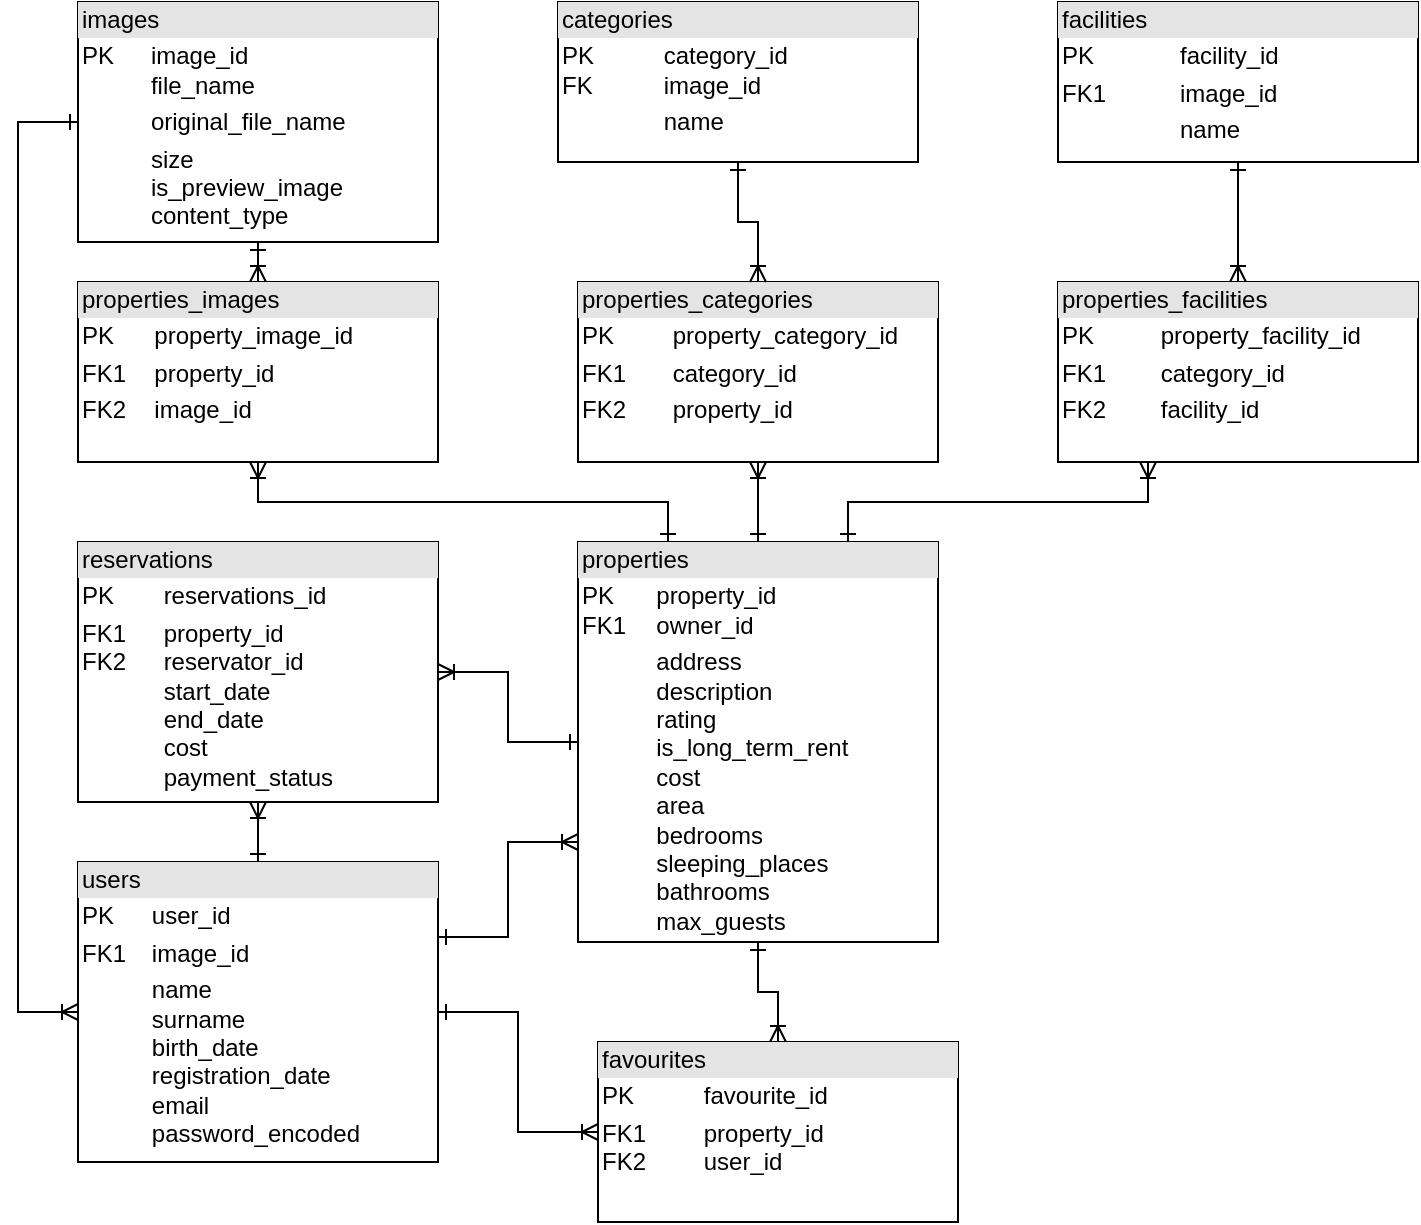<mxfile version="26.1.3">
  <diagram name="Page-1" id="2ca16b54-16f6-2749-3443-fa8db7711227">
    <mxGraphModel grid="1" page="1" gridSize="10" guides="1" tooltips="1" connect="1" arrows="1" fold="1" pageScale="1" pageWidth="1100" pageHeight="850" background="none" math="0" shadow="0">
      <root>
        <mxCell id="0" />
        <mxCell id="1" parent="0" />
        <mxCell id="0GzEdHTrfmN0dgyHRfKl-27" style="edgeStyle=orthogonalEdgeStyle;rounded=0;orthogonalLoop=1;jettySize=auto;html=1;exitX=0.5;exitY=1;exitDx=0;exitDy=0;entryX=0.5;entryY=0;entryDx=0;entryDy=0;strokeColor=default;align=center;verticalAlign=middle;fontFamily=Helvetica;fontSize=11;fontColor=default;labelBackgroundColor=default;startArrow=ERone;startFill=0;endArrow=ERoneToMany;endFill=0;" edge="1" parent="1" source="VwURgWQNsHz8KKrp9PYJ-11" target="0GzEdHTrfmN0dgyHRfKl-7">
          <mxGeometry relative="1" as="geometry" />
        </mxCell>
        <mxCell id="0GzEdHTrfmN0dgyHRfKl-33" style="edgeStyle=orthogonalEdgeStyle;rounded=0;orthogonalLoop=1;jettySize=auto;html=1;exitX=0;exitY=0.5;exitDx=0;exitDy=0;entryX=1;entryY=0.5;entryDx=0;entryDy=0;strokeColor=default;align=center;verticalAlign=middle;fontFamily=Helvetica;fontSize=11;fontColor=default;labelBackgroundColor=default;startArrow=ERone;startFill=0;endArrow=ERoneToMany;endFill=0;" edge="1" parent="1" source="VwURgWQNsHz8KKrp9PYJ-11" target="0GzEdHTrfmN0dgyHRfKl-11">
          <mxGeometry relative="1" as="geometry" />
        </mxCell>
        <mxCell id="0GzEdHTrfmN0dgyHRfKl-34" style="edgeStyle=orthogonalEdgeStyle;rounded=0;orthogonalLoop=1;jettySize=auto;html=1;exitX=0.5;exitY=0;exitDx=0;exitDy=0;entryX=0.5;entryY=1;entryDx=0;entryDy=0;strokeColor=default;align=center;verticalAlign=middle;fontFamily=Helvetica;fontSize=11;fontColor=default;labelBackgroundColor=default;startArrow=ERone;startFill=0;endArrow=ERoneToMany;endFill=0;" edge="1" parent="1" source="VwURgWQNsHz8KKrp9PYJ-11" target="0GzEdHTrfmN0dgyHRfKl-4">
          <mxGeometry relative="1" as="geometry" />
        </mxCell>
        <mxCell id="0GzEdHTrfmN0dgyHRfKl-35" style="edgeStyle=orthogonalEdgeStyle;rounded=0;orthogonalLoop=1;jettySize=auto;html=1;exitX=0.75;exitY=0;exitDx=0;exitDy=0;entryX=0.25;entryY=1;entryDx=0;entryDy=0;strokeColor=default;align=center;verticalAlign=middle;fontFamily=Helvetica;fontSize=11;fontColor=default;labelBackgroundColor=default;startArrow=ERone;startFill=0;endArrow=ERoneToMany;endFill=0;" edge="1" parent="1" source="VwURgWQNsHz8KKrp9PYJ-11" target="0GzEdHTrfmN0dgyHRfKl-12">
          <mxGeometry relative="1" as="geometry" />
        </mxCell>
        <mxCell id="0GzEdHTrfmN0dgyHRfKl-36" style="edgeStyle=orthogonalEdgeStyle;rounded=0;orthogonalLoop=1;jettySize=auto;html=1;exitX=0.25;exitY=0;exitDx=0;exitDy=0;entryX=0.5;entryY=1;entryDx=0;entryDy=0;strokeColor=default;align=center;verticalAlign=middle;fontFamily=Helvetica;fontSize=11;fontColor=default;labelBackgroundColor=default;startArrow=ERone;startFill=0;endArrow=ERoneToMany;endFill=0;" edge="1" parent="1" source="VwURgWQNsHz8KKrp9PYJ-11" target="0GzEdHTrfmN0dgyHRfKl-9">
          <mxGeometry relative="1" as="geometry" />
        </mxCell>
        <mxCell id="VwURgWQNsHz8KKrp9PYJ-11" value="&lt;div style=&quot;box-sizing: border-box; width: 100%; background: rgb(228, 228, 228); padding: 2px;&quot;&gt;properties&lt;/div&gt;&lt;table style=&quot;width:100%;font-size:1em;&quot; cellpadding=&quot;2&quot; cellspacing=&quot;0&quot;&gt;&lt;tbody&gt;&lt;tr&gt;&lt;td&gt;PK&lt;br&gt;FK1&lt;/td&gt;&lt;td&gt;property_id&lt;br&gt;owner_id&lt;/td&gt;&lt;/tr&gt;&lt;tr&gt;&lt;td&gt;&lt;br&gt;&lt;/td&gt;&lt;td&gt;address&lt;br&gt;description&lt;br&gt;rating&lt;br&gt;is_long_term_rent&lt;br&gt;cost&lt;br&gt;area&lt;br&gt;bedrooms&lt;br&gt;sleeping_places&lt;br&gt;bathrooms&lt;br&gt;max_guests&lt;/td&gt;&lt;/tr&gt;&lt;/tbody&gt;&lt;/table&gt;" style="verticalAlign=top;align=left;overflow=fill;html=1;whiteSpace=wrap;" vertex="1" parent="1">
          <mxGeometry x="430" y="280" width="180" height="200" as="geometry" />
        </mxCell>
        <mxCell id="0GzEdHTrfmN0dgyHRfKl-28" style="edgeStyle=orthogonalEdgeStyle;rounded=0;orthogonalLoop=1;jettySize=auto;html=1;exitX=0.5;exitY=1;exitDx=0;exitDy=0;entryX=0.5;entryY=0;entryDx=0;entryDy=0;strokeColor=default;align=center;verticalAlign=middle;fontFamily=Helvetica;fontSize=11;fontColor=default;labelBackgroundColor=default;startArrow=ERone;startFill=0;endArrow=ERoneToMany;endFill=0;" edge="1" parent="1" source="0GzEdHTrfmN0dgyHRfKl-1" target="0GzEdHTrfmN0dgyHRfKl-12">
          <mxGeometry relative="1" as="geometry" />
        </mxCell>
        <mxCell id="0GzEdHTrfmN0dgyHRfKl-1" value="&lt;div style=&quot;box-sizing: border-box; width: 100%; background: rgb(228, 228, 228); padding: 2px;&quot;&gt;facilities&lt;/div&gt;&lt;table style=&quot;width:100%;font-size:1em;&quot; cellpadding=&quot;2&quot; cellspacing=&quot;0&quot;&gt;&lt;tbody&gt;&lt;tr&gt;&lt;td&gt;PK&lt;/td&gt;&lt;td&gt;facility_id&lt;br&gt;&lt;/td&gt;&lt;/tr&gt;&lt;tr&gt;&lt;td&gt;FK1&lt;/td&gt;&lt;td&gt;image_id&lt;/td&gt;&lt;/tr&gt;&lt;tr&gt;&lt;td&gt;&lt;/td&gt;&lt;td&gt;name&lt;/td&gt;&lt;/tr&gt;&lt;/tbody&gt;&lt;/table&gt;" style="verticalAlign=top;align=left;overflow=fill;html=1;whiteSpace=wrap;" vertex="1" parent="1">
          <mxGeometry x="670" y="10" width="180" height="80" as="geometry" />
        </mxCell>
        <mxCell id="0GzEdHTrfmN0dgyHRfKl-23" style="edgeStyle=orthogonalEdgeStyle;rounded=0;orthogonalLoop=1;jettySize=auto;html=1;exitX=1;exitY=0.5;exitDx=0;exitDy=0;entryX=0;entryY=0.5;entryDx=0;entryDy=0;strokeColor=default;align=center;verticalAlign=middle;fontFamily=Helvetica;fontSize=11;fontColor=default;labelBackgroundColor=default;startArrow=ERone;startFill=0;endArrow=ERoneToMany;endFill=0;" edge="1" parent="1" source="0GzEdHTrfmN0dgyHRfKl-2" target="0GzEdHTrfmN0dgyHRfKl-7">
          <mxGeometry relative="1" as="geometry" />
        </mxCell>
        <mxCell id="0GzEdHTrfmN0dgyHRfKl-32" style="edgeStyle=orthogonalEdgeStyle;rounded=0;orthogonalLoop=1;jettySize=auto;html=1;exitX=0.5;exitY=0;exitDx=0;exitDy=0;entryX=0.5;entryY=1;entryDx=0;entryDy=0;strokeColor=default;align=center;verticalAlign=middle;fontFamily=Helvetica;fontSize=11;fontColor=default;labelBackgroundColor=default;startArrow=ERone;startFill=0;endArrow=ERoneToMany;endFill=0;" edge="1" parent="1" source="0GzEdHTrfmN0dgyHRfKl-2" target="0GzEdHTrfmN0dgyHRfKl-11">
          <mxGeometry relative="1" as="geometry" />
        </mxCell>
        <mxCell id="DJE2uIvzdGc3GIxXVPtM-1" style="edgeStyle=orthogonalEdgeStyle;rounded=0;orthogonalLoop=1;jettySize=auto;html=1;exitX=1;exitY=0.25;exitDx=0;exitDy=0;entryX=0;entryY=0.75;entryDx=0;entryDy=0;strokeColor=default;align=center;verticalAlign=middle;fontFamily=Helvetica;fontSize=11;fontColor=default;labelBackgroundColor=default;startArrow=ERone;startFill=0;endArrow=ERoneToMany;endFill=0;" edge="1" parent="1" source="0GzEdHTrfmN0dgyHRfKl-2" target="VwURgWQNsHz8KKrp9PYJ-11">
          <mxGeometry relative="1" as="geometry" />
        </mxCell>
        <mxCell id="0GzEdHTrfmN0dgyHRfKl-2" value="&lt;div style=&quot;box-sizing: border-box; width: 100%; background: rgb(228, 228, 228); padding: 2px;&quot;&gt;users&lt;/div&gt;&lt;table style=&quot;width:100%;font-size:1em;&quot; cellpadding=&quot;2&quot; cellspacing=&quot;0&quot;&gt;&lt;tbody&gt;&lt;tr&gt;&lt;td&gt;PK&lt;/td&gt;&lt;td&gt;user_id&lt;/td&gt;&lt;/tr&gt;&lt;tr&gt;&lt;td&gt;FK1&lt;/td&gt;&lt;td&gt;image_id&lt;/td&gt;&lt;/tr&gt;&lt;tr&gt;&lt;td&gt;&lt;/td&gt;&lt;td&gt;name&lt;br&gt;surname&lt;br&gt;birth_date&lt;br&gt;registration_date&lt;br&gt;email&lt;br&gt;password_encoded&lt;br&gt;&lt;br&gt;&lt;/td&gt;&lt;/tr&gt;&lt;/tbody&gt;&lt;/table&gt;" style="verticalAlign=top;align=left;overflow=fill;html=1;whiteSpace=wrap;" vertex="1" parent="1">
          <mxGeometry x="180" y="440" width="180" height="150" as="geometry" />
        </mxCell>
        <mxCell id="0GzEdHTrfmN0dgyHRfKl-31" style="edgeStyle=orthogonalEdgeStyle;rounded=0;orthogonalLoop=1;jettySize=auto;html=1;exitX=0.5;exitY=1;exitDx=0;exitDy=0;entryX=0.5;entryY=0;entryDx=0;entryDy=0;strokeColor=default;align=center;verticalAlign=middle;fontFamily=Helvetica;fontSize=11;fontColor=default;labelBackgroundColor=default;startArrow=ERone;startFill=0;endArrow=ERoneToMany;endFill=0;" edge="1" parent="1" source="0GzEdHTrfmN0dgyHRfKl-3" target="0GzEdHTrfmN0dgyHRfKl-9">
          <mxGeometry relative="1" as="geometry" />
        </mxCell>
        <mxCell id="DJE2uIvzdGc3GIxXVPtM-6" style="edgeStyle=orthogonalEdgeStyle;rounded=0;orthogonalLoop=1;jettySize=auto;html=1;exitX=0;exitY=0.5;exitDx=0;exitDy=0;entryX=0;entryY=0.5;entryDx=0;entryDy=0;strokeColor=default;align=center;verticalAlign=middle;fontFamily=Helvetica;fontSize=11;fontColor=default;labelBackgroundColor=default;startArrow=ERone;startFill=0;endArrow=ERoneToMany;endFill=0;" edge="1" parent="1" source="0GzEdHTrfmN0dgyHRfKl-3" target="0GzEdHTrfmN0dgyHRfKl-2">
          <mxGeometry relative="1" as="geometry">
            <Array as="points">
              <mxPoint x="150" y="70" />
              <mxPoint x="150" y="515" />
            </Array>
          </mxGeometry>
        </mxCell>
        <mxCell id="0GzEdHTrfmN0dgyHRfKl-3" value="&lt;div style=&quot;box-sizing: border-box; width: 100%; background: rgb(228, 228, 228); padding: 2px;&quot;&gt;images&lt;/div&gt;&lt;table style=&quot;width:100%;font-size:1em;&quot; cellpadding=&quot;2&quot; cellspacing=&quot;0&quot;&gt;&lt;tbody&gt;&lt;tr&gt;&lt;td&gt;PK&lt;br&gt;&amp;nbsp; &amp;nbsp; &amp;nbsp;&amp;nbsp;&lt;/td&gt;&lt;td&gt;image_id&lt;br&gt;file_name&lt;/td&gt;&lt;/tr&gt;&lt;tr&gt;&lt;td&gt;&lt;/td&gt;&lt;td&gt;original_file_name&lt;/td&gt;&lt;/tr&gt;&lt;tr&gt;&lt;td&gt;&lt;/td&gt;&lt;td&gt;size&lt;br&gt;is_preview_image&lt;br&gt;content_type&lt;/td&gt;&lt;/tr&gt;&lt;/tbody&gt;&lt;/table&gt;" style="verticalAlign=top;align=left;overflow=fill;html=1;whiteSpace=wrap;" vertex="1" parent="1">
          <mxGeometry x="180" y="10" width="180" height="120" as="geometry" />
        </mxCell>
        <mxCell id="0GzEdHTrfmN0dgyHRfKl-4" value="&lt;div style=&quot;box-sizing: border-box; width: 100%; background: rgb(228, 228, 228); padding: 2px;&quot;&gt;properties_c&lt;span style=&quot;background-color: light-dark(rgb(228, 228, 228), rgb(41, 41, 41)); color: light-dark(rgb(0, 0, 0), rgb(255, 255, 255));&quot;&gt;ategories&lt;/span&gt;&lt;/div&gt;&lt;table style=&quot;width:100%;font-size:1em;&quot; cellpadding=&quot;2&quot; cellspacing=&quot;0&quot;&gt;&lt;tbody&gt;&lt;tr&gt;&lt;td&gt;PK&lt;/td&gt;&lt;td&gt;property_category_id&lt;br&gt;&lt;/td&gt;&lt;/tr&gt;&lt;tr&gt;&lt;td&gt;FK1&lt;/td&gt;&lt;td&gt;category_id&lt;/td&gt;&lt;/tr&gt;&lt;tr&gt;&lt;td&gt;FK2&amp;nbsp; &amp;nbsp;&amp;nbsp;&lt;/td&gt;&lt;td&gt;property_id&lt;/td&gt;&lt;/tr&gt;&lt;/tbody&gt;&lt;/table&gt;" style="verticalAlign=top;align=left;overflow=fill;html=1;whiteSpace=wrap;" vertex="1" parent="1">
          <mxGeometry x="430" y="150" width="180" height="90" as="geometry" />
        </mxCell>
        <mxCell id="0GzEdHTrfmN0dgyHRfKl-7" value="&lt;div style=&quot;box-sizing: border-box; width: 100%; background: rgb(228, 228, 228); padding: 2px;&quot;&gt;favourites&lt;/div&gt;&lt;table style=&quot;width:100%;font-size:1em;&quot; cellpadding=&quot;2&quot; cellspacing=&quot;0&quot;&gt;&lt;tbody&gt;&lt;tr&gt;&lt;td&gt;PK&lt;/td&gt;&lt;td&gt;favourite_id&lt;/td&gt;&lt;/tr&gt;&lt;tr&gt;&lt;td&gt;FK1&lt;br&gt;FK2&lt;/td&gt;&lt;td&gt;property_id&lt;br&gt;user_id&lt;/td&gt;&lt;/tr&gt;&lt;/tbody&gt;&lt;/table&gt;" style="verticalAlign=top;align=left;overflow=fill;html=1;whiteSpace=wrap;" vertex="1" parent="1">
          <mxGeometry x="440" y="530" width="180" height="90" as="geometry" />
        </mxCell>
        <mxCell id="0GzEdHTrfmN0dgyHRfKl-9" value="&lt;div style=&quot;box-sizing: border-box; width: 100%; background: rgb(228, 228, 228); padding: 2px;&quot;&gt;properties_images&lt;/div&gt;&lt;table style=&quot;width:100%;font-size:1em;&quot; cellpadding=&quot;2&quot; cellspacing=&quot;0&quot;&gt;&lt;tbody&gt;&lt;tr&gt;&lt;td&gt;PK&lt;/td&gt;&lt;td&gt;property_image_id&lt;/td&gt;&lt;/tr&gt;&lt;tr&gt;&lt;td&gt;FK1&lt;/td&gt;&lt;td&gt;property_id&lt;/td&gt;&lt;/tr&gt;&lt;tr&gt;&lt;td&gt;FK2&lt;/td&gt;&lt;td&gt;image_id&lt;br&gt;&lt;/td&gt;&lt;/tr&gt;&lt;/tbody&gt;&lt;/table&gt;" style="verticalAlign=top;align=left;overflow=fill;html=1;whiteSpace=wrap;" vertex="1" parent="1">
          <mxGeometry x="180" y="150" width="180" height="90" as="geometry" />
        </mxCell>
        <mxCell id="0GzEdHTrfmN0dgyHRfKl-29" style="edgeStyle=orthogonalEdgeStyle;rounded=0;orthogonalLoop=1;jettySize=auto;html=1;exitX=0.5;exitY=1;exitDx=0;exitDy=0;entryX=0.5;entryY=0;entryDx=0;entryDy=0;strokeColor=default;align=center;verticalAlign=middle;fontFamily=Helvetica;fontSize=11;fontColor=default;labelBackgroundColor=default;startArrow=ERone;startFill=0;endArrow=ERoneToMany;endFill=0;" edge="1" parent="1" source="0GzEdHTrfmN0dgyHRfKl-10" target="0GzEdHTrfmN0dgyHRfKl-4">
          <mxGeometry relative="1" as="geometry" />
        </mxCell>
        <mxCell id="0GzEdHTrfmN0dgyHRfKl-10" value="&lt;div style=&quot;box-sizing: border-box; width: 100%; background: rgb(228, 228, 228); padding: 2px;&quot;&gt;categories&lt;/div&gt;&lt;table style=&quot;width:100%;font-size:1em;&quot; cellpadding=&quot;2&quot; cellspacing=&quot;0&quot;&gt;&lt;tbody&gt;&lt;tr&gt;&lt;td&gt;PK&lt;br&gt;FK&amp;nbsp;&amp;nbsp;&lt;/td&gt;&lt;td&gt;category_id&lt;br&gt;image_id&lt;/td&gt;&lt;/tr&gt;&lt;tr&gt;&lt;td&gt;&lt;/td&gt;&lt;td&gt;name&lt;/td&gt;&lt;/tr&gt;&lt;tr&gt;&lt;td&gt;&lt;/td&gt;&lt;td&gt;&lt;br&gt;&lt;/td&gt;&lt;/tr&gt;&lt;/tbody&gt;&lt;/table&gt;" style="verticalAlign=top;align=left;overflow=fill;html=1;whiteSpace=wrap;" vertex="1" parent="1">
          <mxGeometry x="420" y="10" width="180" height="80" as="geometry" />
        </mxCell>
        <mxCell id="0GzEdHTrfmN0dgyHRfKl-11" value="&lt;div style=&quot;box-sizing: border-box; width: 100%; background: rgb(228, 228, 228); padding: 2px;&quot;&gt;reservations&lt;/div&gt;&lt;table style=&quot;width:100%;font-size:1em;&quot; cellpadding=&quot;2&quot; cellspacing=&quot;0&quot;&gt;&lt;tbody&gt;&lt;tr&gt;&lt;td&gt;PK&lt;/td&gt;&lt;td&gt;reservations_id&lt;br&gt;&lt;/td&gt;&lt;/tr&gt;&lt;tr&gt;&lt;td&gt;FK1&lt;br&gt;FK2&lt;br&gt;&lt;br&gt;&lt;br&gt;&lt;br&gt;&lt;br&gt;&lt;/td&gt;&lt;td&gt;property_id&lt;br&gt;reservator_id&lt;br&gt;start_date&lt;br&gt;end_date&lt;br&gt;cost&lt;br&gt;payment_status&lt;/td&gt;&lt;/tr&gt;&lt;/tbody&gt;&lt;/table&gt;" style="verticalAlign=top;align=left;overflow=fill;html=1;whiteSpace=wrap;" vertex="1" parent="1">
          <mxGeometry x="180" y="280" width="180" height="130" as="geometry" />
        </mxCell>
        <mxCell id="0GzEdHTrfmN0dgyHRfKl-12" value="&lt;div style=&quot;box-sizing: border-box; width: 100%; background: rgb(228, 228, 228); padding: 2px;&quot;&gt;properties_facilities&lt;/div&gt;&lt;table style=&quot;width:100%;font-size:1em;&quot; cellpadding=&quot;2&quot; cellspacing=&quot;0&quot;&gt;&lt;tbody&gt;&lt;tr&gt;&lt;td&gt;PK&lt;/td&gt;&lt;td&gt;property_facility_id&lt;br&gt;&lt;/td&gt;&lt;/tr&gt;&lt;tr&gt;&lt;td&gt;FK1&lt;/td&gt;&lt;td&gt;category_id&lt;/td&gt;&lt;/tr&gt;&lt;tr&gt;&lt;td&gt;FK2&amp;nbsp; &amp;nbsp;&amp;nbsp;&lt;/td&gt;&lt;td&gt;facility_id&lt;/td&gt;&lt;/tr&gt;&lt;/tbody&gt;&lt;/table&gt;" style="verticalAlign=top;align=left;overflow=fill;html=1;whiteSpace=wrap;" vertex="1" parent="1">
          <mxGeometry x="670" y="150" width="180" height="90" as="geometry" />
        </mxCell>
      </root>
    </mxGraphModel>
  </diagram>
</mxfile>
